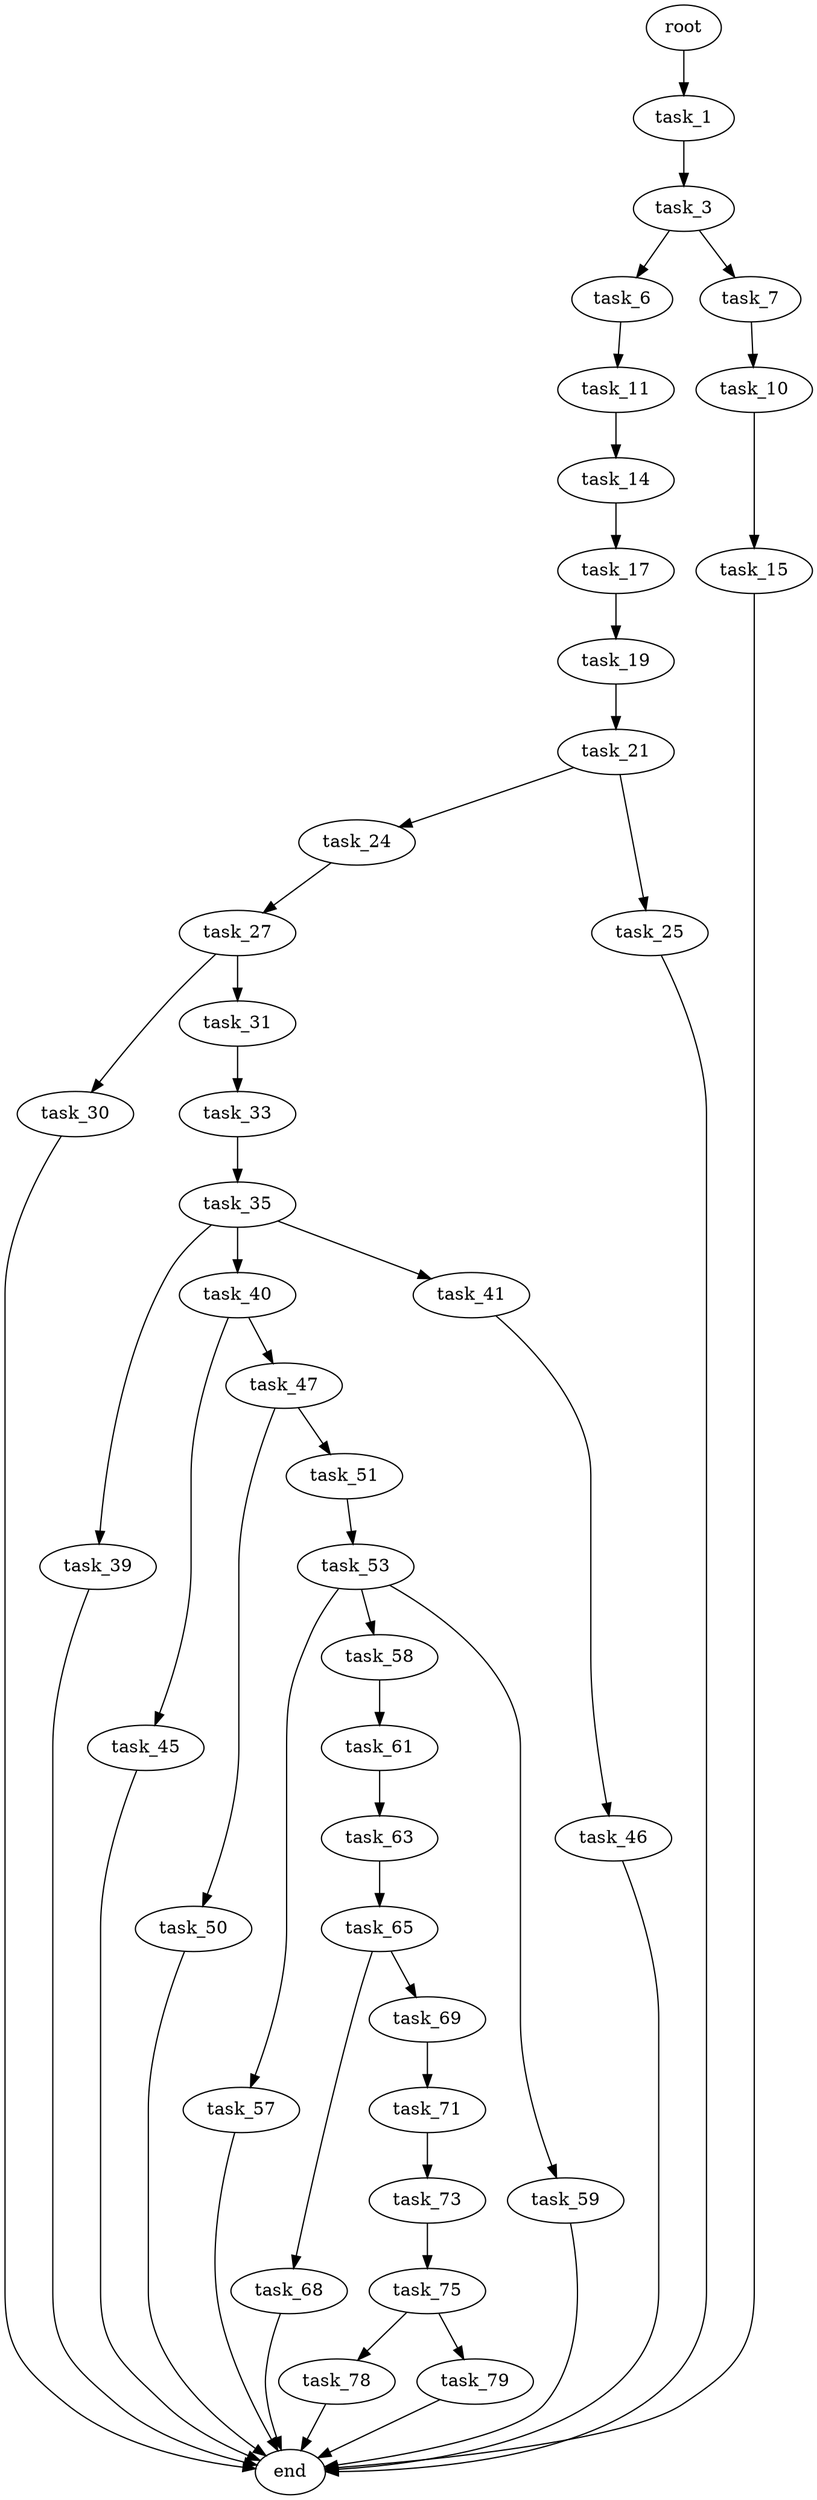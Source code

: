 digraph G {
  root [size="0.000000"];
  task_1 [size="428259869888.000000"];
  task_3 [size="8589934592.000000"];
  task_6 [size="28991029248.000000"];
  task_7 [size="265870293906.000000"];
  task_10 [size="4618173937.000000"];
  task_11 [size="1073741824000.000000"];
  task_14 [size="825804682171.000000"];
  task_15 [size="15137754045.000000"];
  task_17 [size="106744349582.000000"];
  task_19 [size="231928233984.000000"];
  task_21 [size="146960760890.000000"];
  task_24 [size="432978358401.000000"];
  task_25 [size="549755813888.000000"];
  task_27 [size="581369382870.000000"];
  task_30 [size="231928233984.000000"];
  task_31 [size="357479818112.000000"];
  task_33 [size="28217591053.000000"];
  task_35 [size="549755813888.000000"];
  task_39 [size="80376342058.000000"];
  task_40 [size="8589934592.000000"];
  task_41 [size="3131414418.000000"];
  task_45 [size="28207796842.000000"];
  task_46 [size="10824136333.000000"];
  task_47 [size="2002759825.000000"];
  task_50 [size="79215752755.000000"];
  task_51 [size="42298642119.000000"];
  task_53 [size="68719476736.000000"];
  task_57 [size="1382998318668.000000"];
  task_58 [size="8019290325.000000"];
  task_59 [size="8589934592.000000"];
  task_61 [size="549755813888.000000"];
  task_63 [size="696274087.000000"];
  task_65 [size="14539388953.000000"];
  task_68 [size="8589934592.000000"];
  task_69 [size="28991029248.000000"];
  task_71 [size="32044272810.000000"];
  task_73 [size="6181384915.000000"];
  task_75 [size="602766385111.000000"];
  task_78 [size="4236195567.000000"];
  task_79 [size="1073741824000.000000"];
  end [size="0.000000"];

  root -> task_1 [size="1.000000"];
  task_1 -> task_3 [size="679477248.000000"];
  task_3 -> task_6 [size="33554432.000000"];
  task_3 -> task_7 [size="33554432.000000"];
  task_6 -> task_11 [size="75497472.000000"];
  task_7 -> task_10 [size="209715200.000000"];
  task_10 -> task_15 [size="536870912.000000"];
  task_11 -> task_14 [size="838860800.000000"];
  task_14 -> task_17 [size="679477248.000000"];
  task_15 -> end [size="1.000000"];
  task_17 -> task_19 [size="411041792.000000"];
  task_19 -> task_21 [size="301989888.000000"];
  task_21 -> task_24 [size="209715200.000000"];
  task_21 -> task_25 [size="209715200.000000"];
  task_24 -> task_27 [size="679477248.000000"];
  task_25 -> end [size="1.000000"];
  task_27 -> task_30 [size="411041792.000000"];
  task_27 -> task_31 [size="411041792.000000"];
  task_30 -> end [size="1.000000"];
  task_31 -> task_33 [size="838860800.000000"];
  task_33 -> task_35 [size="33554432.000000"];
  task_35 -> task_39 [size="536870912.000000"];
  task_35 -> task_40 [size="536870912.000000"];
  task_35 -> task_41 [size="536870912.000000"];
  task_39 -> end [size="1.000000"];
  task_40 -> task_45 [size="33554432.000000"];
  task_40 -> task_47 [size="33554432.000000"];
  task_41 -> task_46 [size="301989888.000000"];
  task_45 -> end [size="1.000000"];
  task_46 -> end [size="1.000000"];
  task_47 -> task_50 [size="75497472.000000"];
  task_47 -> task_51 [size="75497472.000000"];
  task_50 -> end [size="1.000000"];
  task_51 -> task_53 [size="838860800.000000"];
  task_53 -> task_57 [size="134217728.000000"];
  task_53 -> task_58 [size="134217728.000000"];
  task_53 -> task_59 [size="134217728.000000"];
  task_57 -> end [size="1.000000"];
  task_58 -> task_61 [size="134217728.000000"];
  task_59 -> end [size="1.000000"];
  task_61 -> task_63 [size="536870912.000000"];
  task_63 -> task_65 [size="33554432.000000"];
  task_65 -> task_68 [size="33554432.000000"];
  task_65 -> task_69 [size="33554432.000000"];
  task_68 -> end [size="1.000000"];
  task_69 -> task_71 [size="75497472.000000"];
  task_71 -> task_73 [size="75497472.000000"];
  task_73 -> task_75 [size="536870912.000000"];
  task_75 -> task_78 [size="536870912.000000"];
  task_75 -> task_79 [size="536870912.000000"];
  task_78 -> end [size="1.000000"];
  task_79 -> end [size="1.000000"];
}
